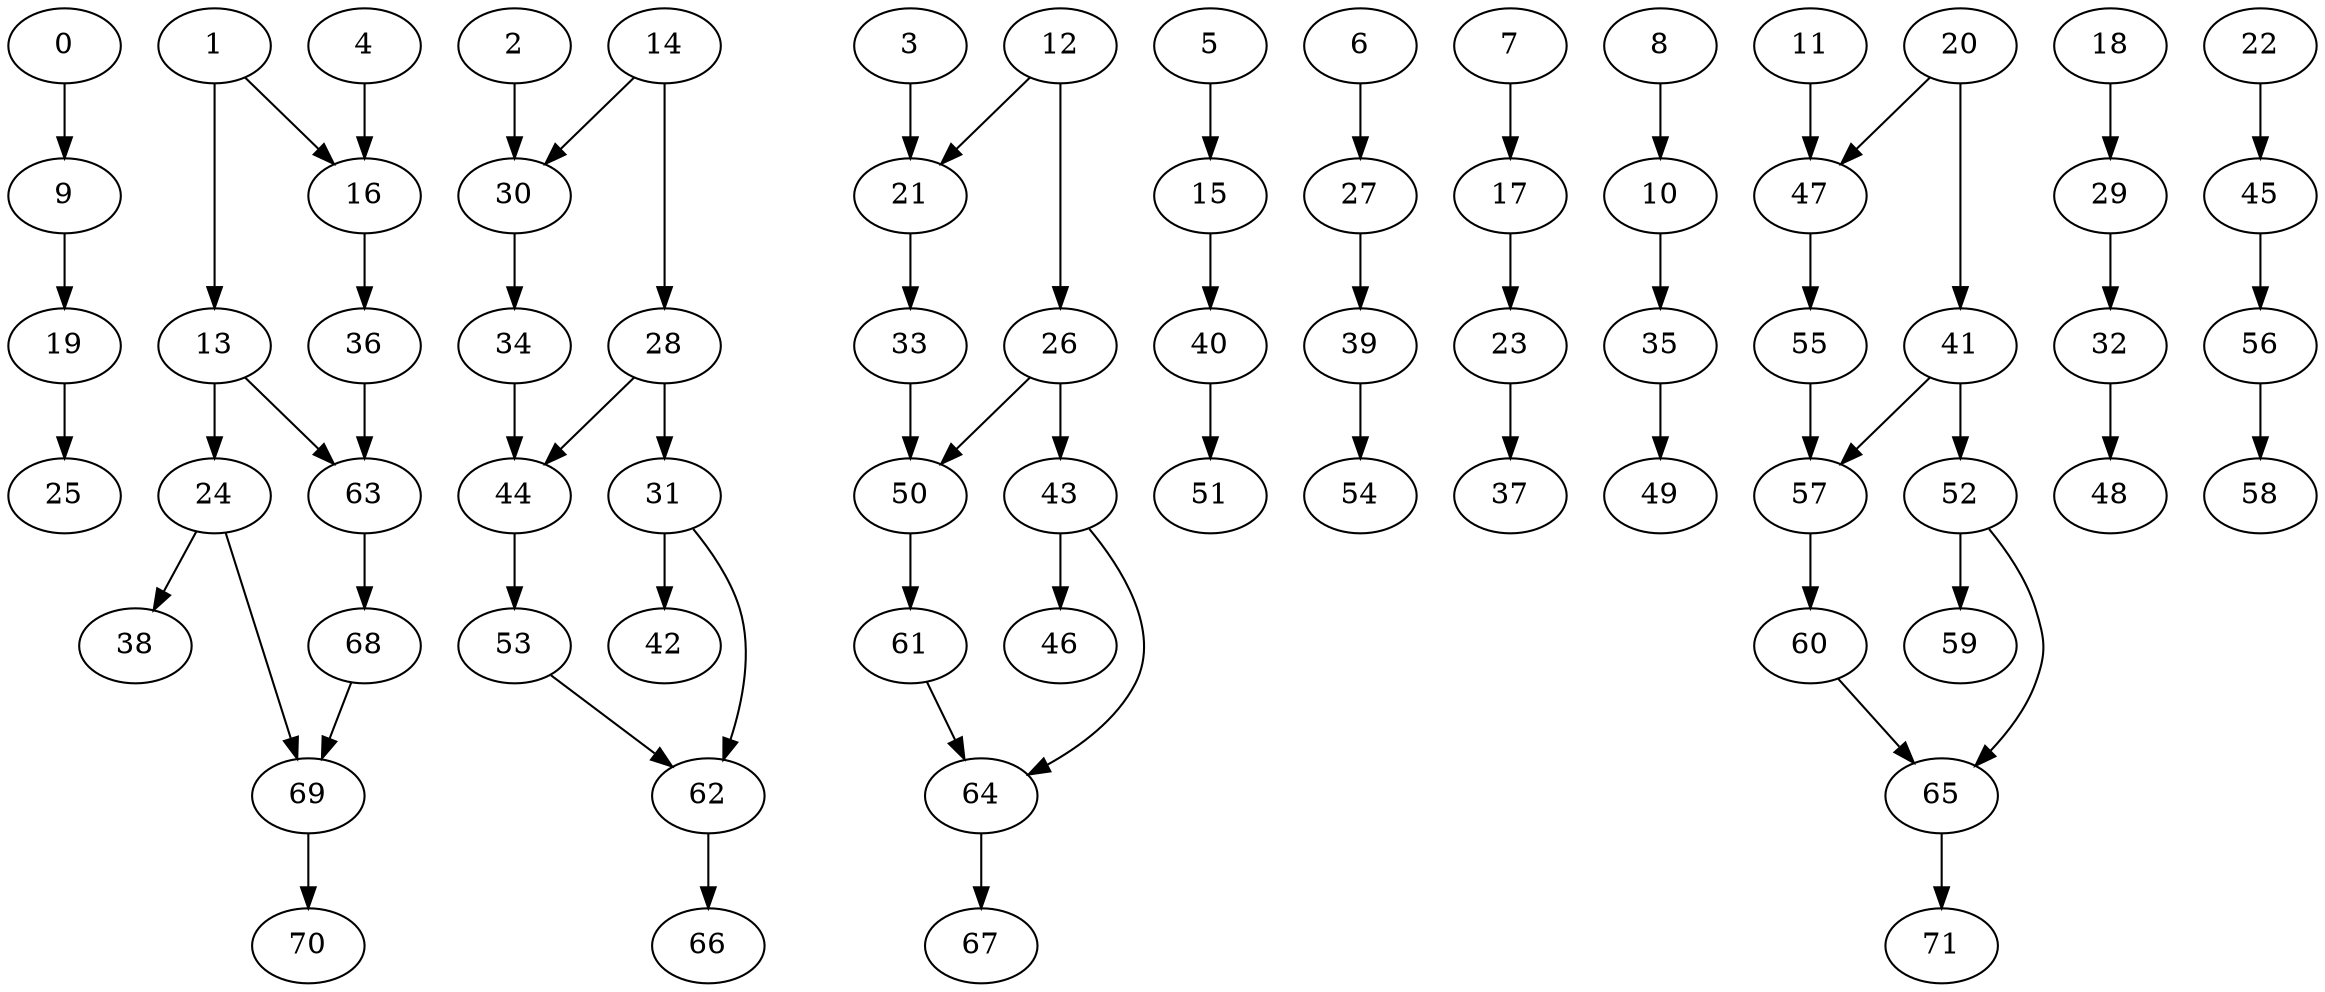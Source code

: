 digraph G {
0 [count=0, tid=6];
1 [count=0, tid=11];
2 [count=0, tid=1];
3 [count=0, tid=2];
4 [count=0, tid=0];
5 [count=0, tid=7];
6 [count=0, tid=9];
7 [count=0, tid=10];
8 [count=0, tid=8];
9 [count=1, tid=6];
10 [count=1, tid=8];
11 [count=0, tid=3];
12 [count=0, tid=13];
13 [count=1, tid=11];
14 [count=0, tid=12];
15 [count=1, tid=7];
16 [count=1, tid=0];
17 [count=1, tid=10];
18 [count=0, tid=4];
19 [count=2, tid=6];
20 [count=0, tid=14];
21 [count=1, tid=2];
22 [count=0, tid=5];
23 [count=2, tid=10];
24 [count=2, tid=11];
25 [count=3, tid=6];
26 [count=1, tid=13];
27 [count=1, tid=9];
28 [count=1, tid=12];
29 [count=1, tid=4];
30 [count=1, tid=1];
31 [count=2, tid=12];
32 [count=2, tid=4];
33 [count=2, tid=2];
34 [count=2, tid=1];
35 [count=2, tid=8];
36 [count=2, tid=0];
37 [count=3, tid=10];
38 [count=3, tid=11];
39 [count=2, tid=9];
40 [count=2, tid=7];
41 [count=1, tid=14];
42 [count=3, tid=12];
43 [count=2, tid=13];
44 [count=3, tid=1];
45 [count=1, tid=5];
46 [count=3, tid=13];
47 [count=1, tid=3];
48 [count=3, tid=4];
49 [count=3, tid=8];
50 [count=3, tid=2];
51 [count=3, tid=7];
52 [count=2, tid=14];
53 [count=4, tid=1];
54 [count=3, tid=9];
55 [count=2, tid=3];
56 [count=2, tid=5];
57 [count=3, tid=3];
58 [count=3, tid=5];
59 [count=3, tid=14];
60 [count=4, tid=3];
61 [count=4, tid=2];
62 [count=5, tid=1];
63 [count=3, tid=0];
64 [count=5, tid=2];
65 [count=5, tid=3];
66 [count=6, tid=1];
67 [count=6, tid=2];
68 [count=4, tid=0];
69 [count=5, tid=0];
70 [count=6, tid=0];
71 [count=6, tid=3];
0->9 ;
1->13 ;
1->16 ;
2->30 ;
3->21 ;
4->16 ;
5->15 ;
6->27 ;
7->17 ;
8->10 ;
9->19 ;
10->35 ;
11->47 ;
12->21 ;
12->26 ;
13->24 ;
13->63 ;
14->28 ;
14->30 ;
15->40 ;
16->36 ;
17->23 ;
18->29 ;
19->25 ;
20->41 ;
20->47 ;
21->33 ;
22->45 ;
23->37 ;
24->38 ;
24->69 ;
26->43 ;
26->50 ;
27->39 ;
28->31 ;
28->44 ;
29->32 ;
30->34 ;
31->42 ;
31->62 ;
32->48 ;
33->50 ;
34->44 ;
35->49 ;
36->63 ;
39->54 ;
40->51 ;
41->52 ;
41->57 ;
43->46 ;
43->64 ;
44->53 ;
45->56 ;
47->55 ;
50->61 ;
52->59 ;
52->65 ;
53->62 ;
55->57 ;
56->58 ;
57->60 ;
60->65 ;
61->64 ;
62->66 ;
63->68 ;
64->67 ;
65->71 ;
68->69 ;
69->70 ;
}
